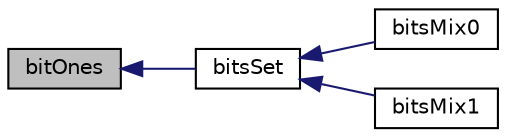 digraph "bitOnes"
{
  edge [fontname="Helvetica",fontsize="10",labelfontname="Helvetica",labelfontsize="10"];
  node [fontname="Helvetica",fontsize="10",shape=record];
  rankdir="LR";
  Node12 [label="bitOnes",height=0.2,width=0.4,color="black", fillcolor="grey75", style="filled", fontcolor="black"];
  Node12 -> Node13 [dir="back",color="midnightblue",fontsize="10",style="solid",fontname="Helvetica"];
  Node13 [label="bitsSet",height=0.2,width=0.4,color="black", fillcolor="white", style="filled",URL="$d6/d93/generic__util_8h.html#ae359bbb261d1e7657dcb5199837fc9ce"];
  Node13 -> Node14 [dir="back",color="midnightblue",fontsize="10",style="solid",fontname="Helvetica"];
  Node14 [label="bitsMix0",height=0.2,width=0.4,color="black", fillcolor="white", style="filled",URL="$d6/d93/generic__util_8h.html#a4f87a58ad3079927db8daa8ec909bbfc"];
  Node13 -> Node15 [dir="back",color="midnightblue",fontsize="10",style="solid",fontname="Helvetica"];
  Node15 [label="bitsMix1",height=0.2,width=0.4,color="black", fillcolor="white", style="filled",URL="$d6/d93/generic__util_8h.html#ad2242c8354787c2a19f079dc79fb376f"];
}
